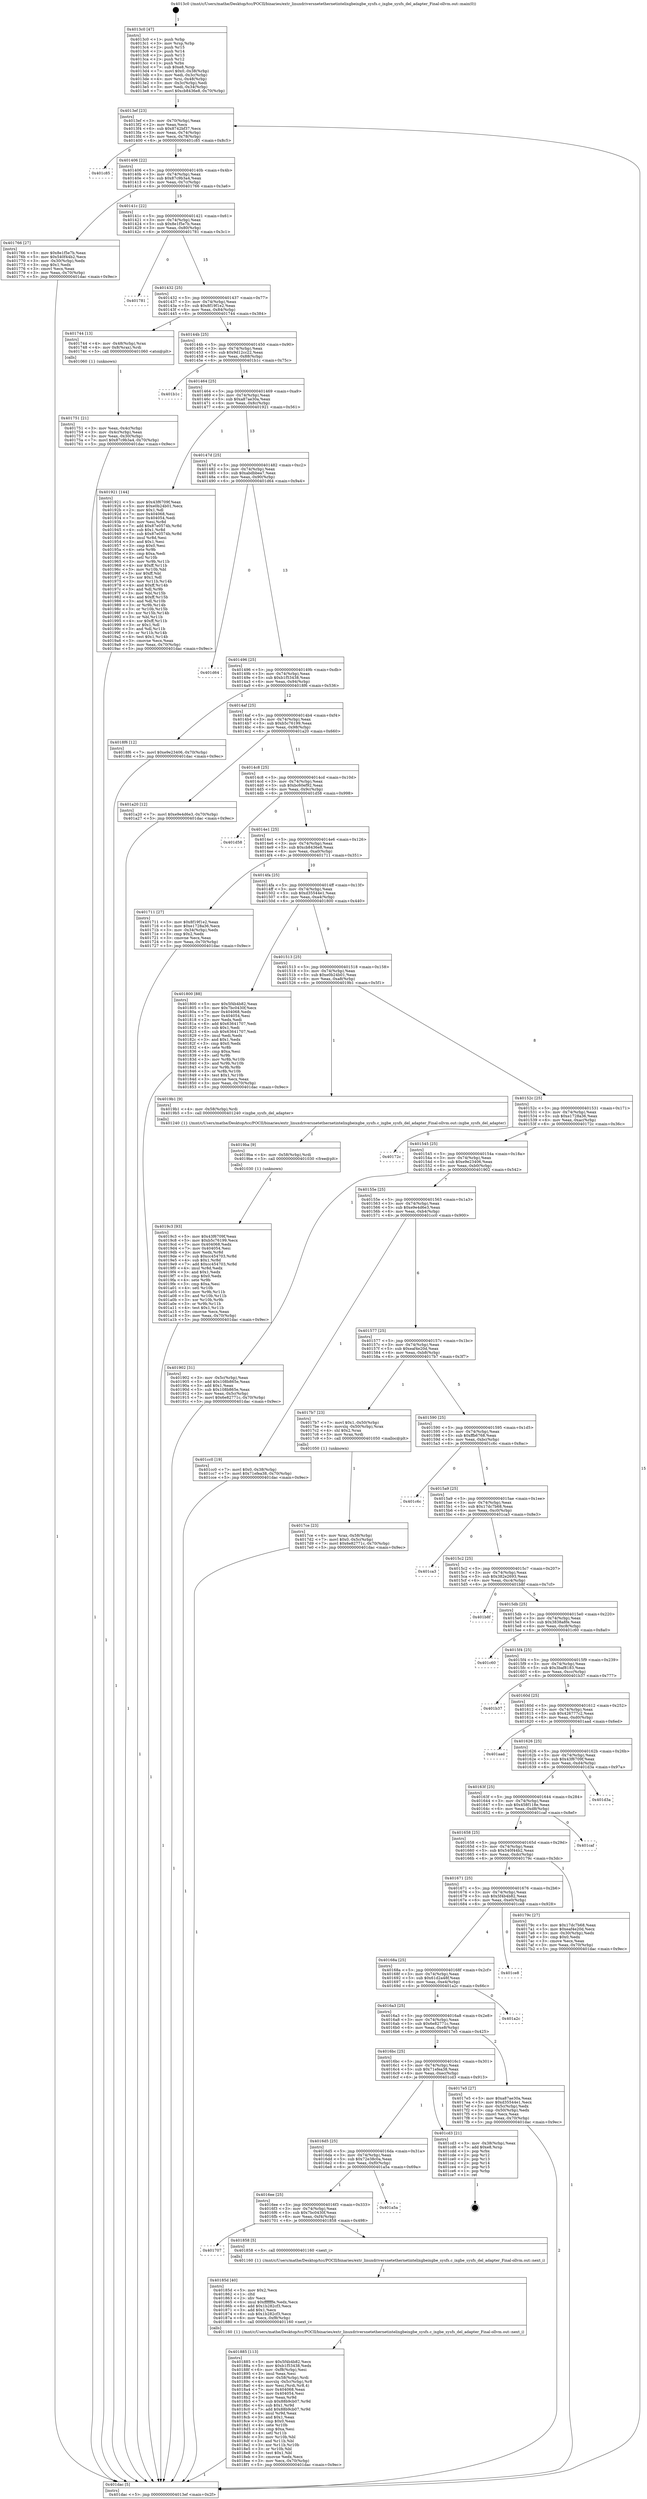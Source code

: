 digraph "0x4013c0" {
  label = "0x4013c0 (/mnt/c/Users/mathe/Desktop/tcc/POCII/binaries/extr_linuxdriversnetethernetintelixgbeixgbe_sysfs.c_ixgbe_sysfs_del_adapter_Final-ollvm.out::main(0))"
  labelloc = "t"
  node[shape=record]

  Entry [label="",width=0.3,height=0.3,shape=circle,fillcolor=black,style=filled]
  "0x4013ef" [label="{
     0x4013ef [23]\l
     | [instrs]\l
     &nbsp;&nbsp;0x4013ef \<+3\>: mov -0x70(%rbp),%eax\l
     &nbsp;&nbsp;0x4013f2 \<+2\>: mov %eax,%ecx\l
     &nbsp;&nbsp;0x4013f4 \<+6\>: sub $0x8742bf37,%ecx\l
     &nbsp;&nbsp;0x4013fa \<+3\>: mov %eax,-0x74(%rbp)\l
     &nbsp;&nbsp;0x4013fd \<+3\>: mov %ecx,-0x78(%rbp)\l
     &nbsp;&nbsp;0x401400 \<+6\>: je 0000000000401c85 \<main+0x8c5\>\l
  }"]
  "0x401c85" [label="{
     0x401c85\l
  }", style=dashed]
  "0x401406" [label="{
     0x401406 [22]\l
     | [instrs]\l
     &nbsp;&nbsp;0x401406 \<+5\>: jmp 000000000040140b \<main+0x4b\>\l
     &nbsp;&nbsp;0x40140b \<+3\>: mov -0x74(%rbp),%eax\l
     &nbsp;&nbsp;0x40140e \<+5\>: sub $0x87c9b3a4,%eax\l
     &nbsp;&nbsp;0x401413 \<+3\>: mov %eax,-0x7c(%rbp)\l
     &nbsp;&nbsp;0x401416 \<+6\>: je 0000000000401766 \<main+0x3a6\>\l
  }"]
  Exit [label="",width=0.3,height=0.3,shape=circle,fillcolor=black,style=filled,peripheries=2]
  "0x401766" [label="{
     0x401766 [27]\l
     | [instrs]\l
     &nbsp;&nbsp;0x401766 \<+5\>: mov $0x8e1f5e7b,%eax\l
     &nbsp;&nbsp;0x40176b \<+5\>: mov $0x540f44b2,%ecx\l
     &nbsp;&nbsp;0x401770 \<+3\>: mov -0x30(%rbp),%edx\l
     &nbsp;&nbsp;0x401773 \<+3\>: cmp $0x1,%edx\l
     &nbsp;&nbsp;0x401776 \<+3\>: cmovl %ecx,%eax\l
     &nbsp;&nbsp;0x401779 \<+3\>: mov %eax,-0x70(%rbp)\l
     &nbsp;&nbsp;0x40177c \<+5\>: jmp 0000000000401dac \<main+0x9ec\>\l
  }"]
  "0x40141c" [label="{
     0x40141c [22]\l
     | [instrs]\l
     &nbsp;&nbsp;0x40141c \<+5\>: jmp 0000000000401421 \<main+0x61\>\l
     &nbsp;&nbsp;0x401421 \<+3\>: mov -0x74(%rbp),%eax\l
     &nbsp;&nbsp;0x401424 \<+5\>: sub $0x8e1f5e7b,%eax\l
     &nbsp;&nbsp;0x401429 \<+3\>: mov %eax,-0x80(%rbp)\l
     &nbsp;&nbsp;0x40142c \<+6\>: je 0000000000401781 \<main+0x3c1\>\l
  }"]
  "0x4019c3" [label="{
     0x4019c3 [93]\l
     | [instrs]\l
     &nbsp;&nbsp;0x4019c3 \<+5\>: mov $0x43f6709f,%eax\l
     &nbsp;&nbsp;0x4019c8 \<+5\>: mov $0xb5c76199,%ecx\l
     &nbsp;&nbsp;0x4019cd \<+7\>: mov 0x404068,%edx\l
     &nbsp;&nbsp;0x4019d4 \<+7\>: mov 0x404054,%esi\l
     &nbsp;&nbsp;0x4019db \<+3\>: mov %edx,%r8d\l
     &nbsp;&nbsp;0x4019de \<+7\>: sub $0xcc454703,%r8d\l
     &nbsp;&nbsp;0x4019e5 \<+4\>: sub $0x1,%r8d\l
     &nbsp;&nbsp;0x4019e9 \<+7\>: add $0xcc454703,%r8d\l
     &nbsp;&nbsp;0x4019f0 \<+4\>: imul %r8d,%edx\l
     &nbsp;&nbsp;0x4019f4 \<+3\>: and $0x1,%edx\l
     &nbsp;&nbsp;0x4019f7 \<+3\>: cmp $0x0,%edx\l
     &nbsp;&nbsp;0x4019fa \<+4\>: sete %r9b\l
     &nbsp;&nbsp;0x4019fe \<+3\>: cmp $0xa,%esi\l
     &nbsp;&nbsp;0x401a01 \<+4\>: setl %r10b\l
     &nbsp;&nbsp;0x401a05 \<+3\>: mov %r9b,%r11b\l
     &nbsp;&nbsp;0x401a08 \<+3\>: and %r10b,%r11b\l
     &nbsp;&nbsp;0x401a0b \<+3\>: xor %r10b,%r9b\l
     &nbsp;&nbsp;0x401a0e \<+3\>: or %r9b,%r11b\l
     &nbsp;&nbsp;0x401a11 \<+4\>: test $0x1,%r11b\l
     &nbsp;&nbsp;0x401a15 \<+3\>: cmovne %ecx,%eax\l
     &nbsp;&nbsp;0x401a18 \<+3\>: mov %eax,-0x70(%rbp)\l
     &nbsp;&nbsp;0x401a1b \<+5\>: jmp 0000000000401dac \<main+0x9ec\>\l
  }"]
  "0x401781" [label="{
     0x401781\l
  }", style=dashed]
  "0x401432" [label="{
     0x401432 [25]\l
     | [instrs]\l
     &nbsp;&nbsp;0x401432 \<+5\>: jmp 0000000000401437 \<main+0x77\>\l
     &nbsp;&nbsp;0x401437 \<+3\>: mov -0x74(%rbp),%eax\l
     &nbsp;&nbsp;0x40143a \<+5\>: sub $0x8f19f1e2,%eax\l
     &nbsp;&nbsp;0x40143f \<+6\>: mov %eax,-0x84(%rbp)\l
     &nbsp;&nbsp;0x401445 \<+6\>: je 0000000000401744 \<main+0x384\>\l
  }"]
  "0x4019ba" [label="{
     0x4019ba [9]\l
     | [instrs]\l
     &nbsp;&nbsp;0x4019ba \<+4\>: mov -0x58(%rbp),%rdi\l
     &nbsp;&nbsp;0x4019be \<+5\>: call 0000000000401030 \<free@plt\>\l
     | [calls]\l
     &nbsp;&nbsp;0x401030 \{1\} (unknown)\l
  }"]
  "0x401744" [label="{
     0x401744 [13]\l
     | [instrs]\l
     &nbsp;&nbsp;0x401744 \<+4\>: mov -0x48(%rbp),%rax\l
     &nbsp;&nbsp;0x401748 \<+4\>: mov 0x8(%rax),%rdi\l
     &nbsp;&nbsp;0x40174c \<+5\>: call 0000000000401060 \<atoi@plt\>\l
     | [calls]\l
     &nbsp;&nbsp;0x401060 \{1\} (unknown)\l
  }"]
  "0x40144b" [label="{
     0x40144b [25]\l
     | [instrs]\l
     &nbsp;&nbsp;0x40144b \<+5\>: jmp 0000000000401450 \<main+0x90\>\l
     &nbsp;&nbsp;0x401450 \<+3\>: mov -0x74(%rbp),%eax\l
     &nbsp;&nbsp;0x401453 \<+5\>: sub $0x9d12cc22,%eax\l
     &nbsp;&nbsp;0x401458 \<+6\>: mov %eax,-0x88(%rbp)\l
     &nbsp;&nbsp;0x40145e \<+6\>: je 0000000000401b1c \<main+0x75c\>\l
  }"]
  "0x401885" [label="{
     0x401885 [113]\l
     | [instrs]\l
     &nbsp;&nbsp;0x401885 \<+5\>: mov $0x5f4b4b82,%ecx\l
     &nbsp;&nbsp;0x40188a \<+5\>: mov $0xb1f53438,%edx\l
     &nbsp;&nbsp;0x40188f \<+6\>: mov -0xf8(%rbp),%esi\l
     &nbsp;&nbsp;0x401895 \<+3\>: imul %eax,%esi\l
     &nbsp;&nbsp;0x401898 \<+4\>: mov -0x58(%rbp),%rdi\l
     &nbsp;&nbsp;0x40189c \<+4\>: movslq -0x5c(%rbp),%r8\l
     &nbsp;&nbsp;0x4018a0 \<+4\>: mov %esi,(%rdi,%r8,4)\l
     &nbsp;&nbsp;0x4018a4 \<+7\>: mov 0x404068,%eax\l
     &nbsp;&nbsp;0x4018ab \<+7\>: mov 0x404054,%esi\l
     &nbsp;&nbsp;0x4018b2 \<+3\>: mov %eax,%r9d\l
     &nbsp;&nbsp;0x4018b5 \<+7\>: sub $0x88b9cb07,%r9d\l
     &nbsp;&nbsp;0x4018bc \<+4\>: sub $0x1,%r9d\l
     &nbsp;&nbsp;0x4018c0 \<+7\>: add $0x88b9cb07,%r9d\l
     &nbsp;&nbsp;0x4018c7 \<+4\>: imul %r9d,%eax\l
     &nbsp;&nbsp;0x4018cb \<+3\>: and $0x1,%eax\l
     &nbsp;&nbsp;0x4018ce \<+3\>: cmp $0x0,%eax\l
     &nbsp;&nbsp;0x4018d1 \<+4\>: sete %r10b\l
     &nbsp;&nbsp;0x4018d5 \<+3\>: cmp $0xa,%esi\l
     &nbsp;&nbsp;0x4018d8 \<+4\>: setl %r11b\l
     &nbsp;&nbsp;0x4018dc \<+3\>: mov %r10b,%bl\l
     &nbsp;&nbsp;0x4018df \<+3\>: and %r11b,%bl\l
     &nbsp;&nbsp;0x4018e2 \<+3\>: xor %r11b,%r10b\l
     &nbsp;&nbsp;0x4018e5 \<+3\>: or %r10b,%bl\l
     &nbsp;&nbsp;0x4018e8 \<+3\>: test $0x1,%bl\l
     &nbsp;&nbsp;0x4018eb \<+3\>: cmovne %edx,%ecx\l
     &nbsp;&nbsp;0x4018ee \<+3\>: mov %ecx,-0x70(%rbp)\l
     &nbsp;&nbsp;0x4018f1 \<+5\>: jmp 0000000000401dac \<main+0x9ec\>\l
  }"]
  "0x401b1c" [label="{
     0x401b1c\l
  }", style=dashed]
  "0x401464" [label="{
     0x401464 [25]\l
     | [instrs]\l
     &nbsp;&nbsp;0x401464 \<+5\>: jmp 0000000000401469 \<main+0xa9\>\l
     &nbsp;&nbsp;0x401469 \<+3\>: mov -0x74(%rbp),%eax\l
     &nbsp;&nbsp;0x40146c \<+5\>: sub $0xa87ae30a,%eax\l
     &nbsp;&nbsp;0x401471 \<+6\>: mov %eax,-0x8c(%rbp)\l
     &nbsp;&nbsp;0x401477 \<+6\>: je 0000000000401921 \<main+0x561\>\l
  }"]
  "0x40185d" [label="{
     0x40185d [40]\l
     | [instrs]\l
     &nbsp;&nbsp;0x40185d \<+5\>: mov $0x2,%ecx\l
     &nbsp;&nbsp;0x401862 \<+1\>: cltd\l
     &nbsp;&nbsp;0x401863 \<+2\>: idiv %ecx\l
     &nbsp;&nbsp;0x401865 \<+6\>: imul $0xfffffffe,%edx,%ecx\l
     &nbsp;&nbsp;0x40186b \<+6\>: add $0x1b282cf3,%ecx\l
     &nbsp;&nbsp;0x401871 \<+3\>: add $0x1,%ecx\l
     &nbsp;&nbsp;0x401874 \<+6\>: sub $0x1b282cf3,%ecx\l
     &nbsp;&nbsp;0x40187a \<+6\>: mov %ecx,-0xf8(%rbp)\l
     &nbsp;&nbsp;0x401880 \<+5\>: call 0000000000401160 \<next_i\>\l
     | [calls]\l
     &nbsp;&nbsp;0x401160 \{1\} (/mnt/c/Users/mathe/Desktop/tcc/POCII/binaries/extr_linuxdriversnetethernetintelixgbeixgbe_sysfs.c_ixgbe_sysfs_del_adapter_Final-ollvm.out::next_i)\l
  }"]
  "0x401921" [label="{
     0x401921 [144]\l
     | [instrs]\l
     &nbsp;&nbsp;0x401921 \<+5\>: mov $0x43f6709f,%eax\l
     &nbsp;&nbsp;0x401926 \<+5\>: mov $0xe0b24b01,%ecx\l
     &nbsp;&nbsp;0x40192b \<+2\>: mov $0x1,%dl\l
     &nbsp;&nbsp;0x40192d \<+7\>: mov 0x404068,%esi\l
     &nbsp;&nbsp;0x401934 \<+7\>: mov 0x404054,%edi\l
     &nbsp;&nbsp;0x40193b \<+3\>: mov %esi,%r8d\l
     &nbsp;&nbsp;0x40193e \<+7\>: add $0x87e0574b,%r8d\l
     &nbsp;&nbsp;0x401945 \<+4\>: sub $0x1,%r8d\l
     &nbsp;&nbsp;0x401949 \<+7\>: sub $0x87e0574b,%r8d\l
     &nbsp;&nbsp;0x401950 \<+4\>: imul %r8d,%esi\l
     &nbsp;&nbsp;0x401954 \<+3\>: and $0x1,%esi\l
     &nbsp;&nbsp;0x401957 \<+3\>: cmp $0x0,%esi\l
     &nbsp;&nbsp;0x40195a \<+4\>: sete %r9b\l
     &nbsp;&nbsp;0x40195e \<+3\>: cmp $0xa,%edi\l
     &nbsp;&nbsp;0x401961 \<+4\>: setl %r10b\l
     &nbsp;&nbsp;0x401965 \<+3\>: mov %r9b,%r11b\l
     &nbsp;&nbsp;0x401968 \<+4\>: xor $0xff,%r11b\l
     &nbsp;&nbsp;0x40196c \<+3\>: mov %r10b,%bl\l
     &nbsp;&nbsp;0x40196f \<+3\>: xor $0xff,%bl\l
     &nbsp;&nbsp;0x401972 \<+3\>: xor $0x1,%dl\l
     &nbsp;&nbsp;0x401975 \<+3\>: mov %r11b,%r14b\l
     &nbsp;&nbsp;0x401978 \<+4\>: and $0xff,%r14b\l
     &nbsp;&nbsp;0x40197c \<+3\>: and %dl,%r9b\l
     &nbsp;&nbsp;0x40197f \<+3\>: mov %bl,%r15b\l
     &nbsp;&nbsp;0x401982 \<+4\>: and $0xff,%r15b\l
     &nbsp;&nbsp;0x401986 \<+3\>: and %dl,%r10b\l
     &nbsp;&nbsp;0x401989 \<+3\>: or %r9b,%r14b\l
     &nbsp;&nbsp;0x40198c \<+3\>: or %r10b,%r15b\l
     &nbsp;&nbsp;0x40198f \<+3\>: xor %r15b,%r14b\l
     &nbsp;&nbsp;0x401992 \<+3\>: or %bl,%r11b\l
     &nbsp;&nbsp;0x401995 \<+4\>: xor $0xff,%r11b\l
     &nbsp;&nbsp;0x401999 \<+3\>: or $0x1,%dl\l
     &nbsp;&nbsp;0x40199c \<+3\>: and %dl,%r11b\l
     &nbsp;&nbsp;0x40199f \<+3\>: or %r11b,%r14b\l
     &nbsp;&nbsp;0x4019a2 \<+4\>: test $0x1,%r14b\l
     &nbsp;&nbsp;0x4019a6 \<+3\>: cmovne %ecx,%eax\l
     &nbsp;&nbsp;0x4019a9 \<+3\>: mov %eax,-0x70(%rbp)\l
     &nbsp;&nbsp;0x4019ac \<+5\>: jmp 0000000000401dac \<main+0x9ec\>\l
  }"]
  "0x40147d" [label="{
     0x40147d [25]\l
     | [instrs]\l
     &nbsp;&nbsp;0x40147d \<+5\>: jmp 0000000000401482 \<main+0xc2\>\l
     &nbsp;&nbsp;0x401482 \<+3\>: mov -0x74(%rbp),%eax\l
     &nbsp;&nbsp;0x401485 \<+5\>: sub $0xabdbbea7,%eax\l
     &nbsp;&nbsp;0x40148a \<+6\>: mov %eax,-0x90(%rbp)\l
     &nbsp;&nbsp;0x401490 \<+6\>: je 0000000000401d64 \<main+0x9a4\>\l
  }"]
  "0x401707" [label="{
     0x401707\l
  }", style=dashed]
  "0x401d64" [label="{
     0x401d64\l
  }", style=dashed]
  "0x401496" [label="{
     0x401496 [25]\l
     | [instrs]\l
     &nbsp;&nbsp;0x401496 \<+5\>: jmp 000000000040149b \<main+0xdb\>\l
     &nbsp;&nbsp;0x40149b \<+3\>: mov -0x74(%rbp),%eax\l
     &nbsp;&nbsp;0x40149e \<+5\>: sub $0xb1f53438,%eax\l
     &nbsp;&nbsp;0x4014a3 \<+6\>: mov %eax,-0x94(%rbp)\l
     &nbsp;&nbsp;0x4014a9 \<+6\>: je 00000000004018f6 \<main+0x536\>\l
  }"]
  "0x401858" [label="{
     0x401858 [5]\l
     | [instrs]\l
     &nbsp;&nbsp;0x401858 \<+5\>: call 0000000000401160 \<next_i\>\l
     | [calls]\l
     &nbsp;&nbsp;0x401160 \{1\} (/mnt/c/Users/mathe/Desktop/tcc/POCII/binaries/extr_linuxdriversnetethernetintelixgbeixgbe_sysfs.c_ixgbe_sysfs_del_adapter_Final-ollvm.out::next_i)\l
  }"]
  "0x4018f6" [label="{
     0x4018f6 [12]\l
     | [instrs]\l
     &nbsp;&nbsp;0x4018f6 \<+7\>: movl $0xe9e23406,-0x70(%rbp)\l
     &nbsp;&nbsp;0x4018fd \<+5\>: jmp 0000000000401dac \<main+0x9ec\>\l
  }"]
  "0x4014af" [label="{
     0x4014af [25]\l
     | [instrs]\l
     &nbsp;&nbsp;0x4014af \<+5\>: jmp 00000000004014b4 \<main+0xf4\>\l
     &nbsp;&nbsp;0x4014b4 \<+3\>: mov -0x74(%rbp),%eax\l
     &nbsp;&nbsp;0x4014b7 \<+5\>: sub $0xb5c76199,%eax\l
     &nbsp;&nbsp;0x4014bc \<+6\>: mov %eax,-0x98(%rbp)\l
     &nbsp;&nbsp;0x4014c2 \<+6\>: je 0000000000401a20 \<main+0x660\>\l
  }"]
  "0x4016ee" [label="{
     0x4016ee [25]\l
     | [instrs]\l
     &nbsp;&nbsp;0x4016ee \<+5\>: jmp 00000000004016f3 \<main+0x333\>\l
     &nbsp;&nbsp;0x4016f3 \<+3\>: mov -0x74(%rbp),%eax\l
     &nbsp;&nbsp;0x4016f6 \<+5\>: sub $0x7bc0430f,%eax\l
     &nbsp;&nbsp;0x4016fb \<+6\>: mov %eax,-0xf4(%rbp)\l
     &nbsp;&nbsp;0x401701 \<+6\>: je 0000000000401858 \<main+0x498\>\l
  }"]
  "0x401a20" [label="{
     0x401a20 [12]\l
     | [instrs]\l
     &nbsp;&nbsp;0x401a20 \<+7\>: movl $0xe9e4d6e3,-0x70(%rbp)\l
     &nbsp;&nbsp;0x401a27 \<+5\>: jmp 0000000000401dac \<main+0x9ec\>\l
  }"]
  "0x4014c8" [label="{
     0x4014c8 [25]\l
     | [instrs]\l
     &nbsp;&nbsp;0x4014c8 \<+5\>: jmp 00000000004014cd \<main+0x10d\>\l
     &nbsp;&nbsp;0x4014cd \<+3\>: mov -0x74(%rbp),%eax\l
     &nbsp;&nbsp;0x4014d0 \<+5\>: sub $0xbc60ef92,%eax\l
     &nbsp;&nbsp;0x4014d5 \<+6\>: mov %eax,-0x9c(%rbp)\l
     &nbsp;&nbsp;0x4014db \<+6\>: je 0000000000401d58 \<main+0x998\>\l
  }"]
  "0x401a5a" [label="{
     0x401a5a\l
  }", style=dashed]
  "0x401d58" [label="{
     0x401d58\l
  }", style=dashed]
  "0x4014e1" [label="{
     0x4014e1 [25]\l
     | [instrs]\l
     &nbsp;&nbsp;0x4014e1 \<+5\>: jmp 00000000004014e6 \<main+0x126\>\l
     &nbsp;&nbsp;0x4014e6 \<+3\>: mov -0x74(%rbp),%eax\l
     &nbsp;&nbsp;0x4014e9 \<+5\>: sub $0xcb8436e8,%eax\l
     &nbsp;&nbsp;0x4014ee \<+6\>: mov %eax,-0xa0(%rbp)\l
     &nbsp;&nbsp;0x4014f4 \<+6\>: je 0000000000401711 \<main+0x351\>\l
  }"]
  "0x4016d5" [label="{
     0x4016d5 [25]\l
     | [instrs]\l
     &nbsp;&nbsp;0x4016d5 \<+5\>: jmp 00000000004016da \<main+0x31a\>\l
     &nbsp;&nbsp;0x4016da \<+3\>: mov -0x74(%rbp),%eax\l
     &nbsp;&nbsp;0x4016dd \<+5\>: sub $0x72e38c0a,%eax\l
     &nbsp;&nbsp;0x4016e2 \<+6\>: mov %eax,-0xf0(%rbp)\l
     &nbsp;&nbsp;0x4016e8 \<+6\>: je 0000000000401a5a \<main+0x69a\>\l
  }"]
  "0x401711" [label="{
     0x401711 [27]\l
     | [instrs]\l
     &nbsp;&nbsp;0x401711 \<+5\>: mov $0x8f19f1e2,%eax\l
     &nbsp;&nbsp;0x401716 \<+5\>: mov $0xe1728a36,%ecx\l
     &nbsp;&nbsp;0x40171b \<+3\>: mov -0x34(%rbp),%edx\l
     &nbsp;&nbsp;0x40171e \<+3\>: cmp $0x2,%edx\l
     &nbsp;&nbsp;0x401721 \<+3\>: cmovne %ecx,%eax\l
     &nbsp;&nbsp;0x401724 \<+3\>: mov %eax,-0x70(%rbp)\l
     &nbsp;&nbsp;0x401727 \<+5\>: jmp 0000000000401dac \<main+0x9ec\>\l
  }"]
  "0x4014fa" [label="{
     0x4014fa [25]\l
     | [instrs]\l
     &nbsp;&nbsp;0x4014fa \<+5\>: jmp 00000000004014ff \<main+0x13f\>\l
     &nbsp;&nbsp;0x4014ff \<+3\>: mov -0x74(%rbp),%eax\l
     &nbsp;&nbsp;0x401502 \<+5\>: sub $0xd35544e1,%eax\l
     &nbsp;&nbsp;0x401507 \<+6\>: mov %eax,-0xa4(%rbp)\l
     &nbsp;&nbsp;0x40150d \<+6\>: je 0000000000401800 \<main+0x440\>\l
  }"]
  "0x401dac" [label="{
     0x401dac [5]\l
     | [instrs]\l
     &nbsp;&nbsp;0x401dac \<+5\>: jmp 00000000004013ef \<main+0x2f\>\l
  }"]
  "0x4013c0" [label="{
     0x4013c0 [47]\l
     | [instrs]\l
     &nbsp;&nbsp;0x4013c0 \<+1\>: push %rbp\l
     &nbsp;&nbsp;0x4013c1 \<+3\>: mov %rsp,%rbp\l
     &nbsp;&nbsp;0x4013c4 \<+2\>: push %r15\l
     &nbsp;&nbsp;0x4013c6 \<+2\>: push %r14\l
     &nbsp;&nbsp;0x4013c8 \<+2\>: push %r13\l
     &nbsp;&nbsp;0x4013ca \<+2\>: push %r12\l
     &nbsp;&nbsp;0x4013cc \<+1\>: push %rbx\l
     &nbsp;&nbsp;0x4013cd \<+7\>: sub $0xe8,%rsp\l
     &nbsp;&nbsp;0x4013d4 \<+7\>: movl $0x0,-0x38(%rbp)\l
     &nbsp;&nbsp;0x4013db \<+3\>: mov %edi,-0x3c(%rbp)\l
     &nbsp;&nbsp;0x4013de \<+4\>: mov %rsi,-0x48(%rbp)\l
     &nbsp;&nbsp;0x4013e2 \<+3\>: mov -0x3c(%rbp),%edi\l
     &nbsp;&nbsp;0x4013e5 \<+3\>: mov %edi,-0x34(%rbp)\l
     &nbsp;&nbsp;0x4013e8 \<+7\>: movl $0xcb8436e8,-0x70(%rbp)\l
  }"]
  "0x401751" [label="{
     0x401751 [21]\l
     | [instrs]\l
     &nbsp;&nbsp;0x401751 \<+3\>: mov %eax,-0x4c(%rbp)\l
     &nbsp;&nbsp;0x401754 \<+3\>: mov -0x4c(%rbp),%eax\l
     &nbsp;&nbsp;0x401757 \<+3\>: mov %eax,-0x30(%rbp)\l
     &nbsp;&nbsp;0x40175a \<+7\>: movl $0x87c9b3a4,-0x70(%rbp)\l
     &nbsp;&nbsp;0x401761 \<+5\>: jmp 0000000000401dac \<main+0x9ec\>\l
  }"]
  "0x401cd3" [label="{
     0x401cd3 [21]\l
     | [instrs]\l
     &nbsp;&nbsp;0x401cd3 \<+3\>: mov -0x38(%rbp),%eax\l
     &nbsp;&nbsp;0x401cd6 \<+7\>: add $0xe8,%rsp\l
     &nbsp;&nbsp;0x401cdd \<+1\>: pop %rbx\l
     &nbsp;&nbsp;0x401cde \<+2\>: pop %r12\l
     &nbsp;&nbsp;0x401ce0 \<+2\>: pop %r13\l
     &nbsp;&nbsp;0x401ce2 \<+2\>: pop %r14\l
     &nbsp;&nbsp;0x401ce4 \<+2\>: pop %r15\l
     &nbsp;&nbsp;0x401ce6 \<+1\>: pop %rbp\l
     &nbsp;&nbsp;0x401ce7 \<+1\>: ret\l
  }"]
  "0x401800" [label="{
     0x401800 [88]\l
     | [instrs]\l
     &nbsp;&nbsp;0x401800 \<+5\>: mov $0x5f4b4b82,%eax\l
     &nbsp;&nbsp;0x401805 \<+5\>: mov $0x7bc0430f,%ecx\l
     &nbsp;&nbsp;0x40180a \<+7\>: mov 0x404068,%edx\l
     &nbsp;&nbsp;0x401811 \<+7\>: mov 0x404054,%esi\l
     &nbsp;&nbsp;0x401818 \<+2\>: mov %edx,%edi\l
     &nbsp;&nbsp;0x40181a \<+6\>: add $0x63641707,%edi\l
     &nbsp;&nbsp;0x401820 \<+3\>: sub $0x1,%edi\l
     &nbsp;&nbsp;0x401823 \<+6\>: sub $0x63641707,%edi\l
     &nbsp;&nbsp;0x401829 \<+3\>: imul %edi,%edx\l
     &nbsp;&nbsp;0x40182c \<+3\>: and $0x1,%edx\l
     &nbsp;&nbsp;0x40182f \<+3\>: cmp $0x0,%edx\l
     &nbsp;&nbsp;0x401832 \<+4\>: sete %r8b\l
     &nbsp;&nbsp;0x401836 \<+3\>: cmp $0xa,%esi\l
     &nbsp;&nbsp;0x401839 \<+4\>: setl %r9b\l
     &nbsp;&nbsp;0x40183d \<+3\>: mov %r8b,%r10b\l
     &nbsp;&nbsp;0x401840 \<+3\>: and %r9b,%r10b\l
     &nbsp;&nbsp;0x401843 \<+3\>: xor %r9b,%r8b\l
     &nbsp;&nbsp;0x401846 \<+3\>: or %r8b,%r10b\l
     &nbsp;&nbsp;0x401849 \<+4\>: test $0x1,%r10b\l
     &nbsp;&nbsp;0x40184d \<+3\>: cmovne %ecx,%eax\l
     &nbsp;&nbsp;0x401850 \<+3\>: mov %eax,-0x70(%rbp)\l
     &nbsp;&nbsp;0x401853 \<+5\>: jmp 0000000000401dac \<main+0x9ec\>\l
  }"]
  "0x401513" [label="{
     0x401513 [25]\l
     | [instrs]\l
     &nbsp;&nbsp;0x401513 \<+5\>: jmp 0000000000401518 \<main+0x158\>\l
     &nbsp;&nbsp;0x401518 \<+3\>: mov -0x74(%rbp),%eax\l
     &nbsp;&nbsp;0x40151b \<+5\>: sub $0xe0b24b01,%eax\l
     &nbsp;&nbsp;0x401520 \<+6\>: mov %eax,-0xa8(%rbp)\l
     &nbsp;&nbsp;0x401526 \<+6\>: je 00000000004019b1 \<main+0x5f1\>\l
  }"]
  "0x4016bc" [label="{
     0x4016bc [25]\l
     | [instrs]\l
     &nbsp;&nbsp;0x4016bc \<+5\>: jmp 00000000004016c1 \<main+0x301\>\l
     &nbsp;&nbsp;0x4016c1 \<+3\>: mov -0x74(%rbp),%eax\l
     &nbsp;&nbsp;0x4016c4 \<+5\>: sub $0x71efea38,%eax\l
     &nbsp;&nbsp;0x4016c9 \<+6\>: mov %eax,-0xec(%rbp)\l
     &nbsp;&nbsp;0x4016cf \<+6\>: je 0000000000401cd3 \<main+0x913\>\l
  }"]
  "0x4019b1" [label="{
     0x4019b1 [9]\l
     | [instrs]\l
     &nbsp;&nbsp;0x4019b1 \<+4\>: mov -0x58(%rbp),%rdi\l
     &nbsp;&nbsp;0x4019b5 \<+5\>: call 0000000000401240 \<ixgbe_sysfs_del_adapter\>\l
     | [calls]\l
     &nbsp;&nbsp;0x401240 \{1\} (/mnt/c/Users/mathe/Desktop/tcc/POCII/binaries/extr_linuxdriversnetethernetintelixgbeixgbe_sysfs.c_ixgbe_sysfs_del_adapter_Final-ollvm.out::ixgbe_sysfs_del_adapter)\l
  }"]
  "0x40152c" [label="{
     0x40152c [25]\l
     | [instrs]\l
     &nbsp;&nbsp;0x40152c \<+5\>: jmp 0000000000401531 \<main+0x171\>\l
     &nbsp;&nbsp;0x401531 \<+3\>: mov -0x74(%rbp),%eax\l
     &nbsp;&nbsp;0x401534 \<+5\>: sub $0xe1728a36,%eax\l
     &nbsp;&nbsp;0x401539 \<+6\>: mov %eax,-0xac(%rbp)\l
     &nbsp;&nbsp;0x40153f \<+6\>: je 000000000040172c \<main+0x36c\>\l
  }"]
  "0x4017e5" [label="{
     0x4017e5 [27]\l
     | [instrs]\l
     &nbsp;&nbsp;0x4017e5 \<+5\>: mov $0xa87ae30a,%eax\l
     &nbsp;&nbsp;0x4017ea \<+5\>: mov $0xd35544e1,%ecx\l
     &nbsp;&nbsp;0x4017ef \<+3\>: mov -0x5c(%rbp),%edx\l
     &nbsp;&nbsp;0x4017f2 \<+3\>: cmp -0x50(%rbp),%edx\l
     &nbsp;&nbsp;0x4017f5 \<+3\>: cmovl %ecx,%eax\l
     &nbsp;&nbsp;0x4017f8 \<+3\>: mov %eax,-0x70(%rbp)\l
     &nbsp;&nbsp;0x4017fb \<+5\>: jmp 0000000000401dac \<main+0x9ec\>\l
  }"]
  "0x40172c" [label="{
     0x40172c\l
  }", style=dashed]
  "0x401545" [label="{
     0x401545 [25]\l
     | [instrs]\l
     &nbsp;&nbsp;0x401545 \<+5\>: jmp 000000000040154a \<main+0x18a\>\l
     &nbsp;&nbsp;0x40154a \<+3\>: mov -0x74(%rbp),%eax\l
     &nbsp;&nbsp;0x40154d \<+5\>: sub $0xe9e23406,%eax\l
     &nbsp;&nbsp;0x401552 \<+6\>: mov %eax,-0xb0(%rbp)\l
     &nbsp;&nbsp;0x401558 \<+6\>: je 0000000000401902 \<main+0x542\>\l
  }"]
  "0x4016a3" [label="{
     0x4016a3 [25]\l
     | [instrs]\l
     &nbsp;&nbsp;0x4016a3 \<+5\>: jmp 00000000004016a8 \<main+0x2e8\>\l
     &nbsp;&nbsp;0x4016a8 \<+3\>: mov -0x74(%rbp),%eax\l
     &nbsp;&nbsp;0x4016ab \<+5\>: sub $0x6e82771c,%eax\l
     &nbsp;&nbsp;0x4016b0 \<+6\>: mov %eax,-0xe8(%rbp)\l
     &nbsp;&nbsp;0x4016b6 \<+6\>: je 00000000004017e5 \<main+0x425\>\l
  }"]
  "0x401902" [label="{
     0x401902 [31]\l
     | [instrs]\l
     &nbsp;&nbsp;0x401902 \<+3\>: mov -0x5c(%rbp),%eax\l
     &nbsp;&nbsp;0x401905 \<+5\>: add $0x108b865e,%eax\l
     &nbsp;&nbsp;0x40190a \<+3\>: add $0x1,%eax\l
     &nbsp;&nbsp;0x40190d \<+5\>: sub $0x108b865e,%eax\l
     &nbsp;&nbsp;0x401912 \<+3\>: mov %eax,-0x5c(%rbp)\l
     &nbsp;&nbsp;0x401915 \<+7\>: movl $0x6e82771c,-0x70(%rbp)\l
     &nbsp;&nbsp;0x40191c \<+5\>: jmp 0000000000401dac \<main+0x9ec\>\l
  }"]
  "0x40155e" [label="{
     0x40155e [25]\l
     | [instrs]\l
     &nbsp;&nbsp;0x40155e \<+5\>: jmp 0000000000401563 \<main+0x1a3\>\l
     &nbsp;&nbsp;0x401563 \<+3\>: mov -0x74(%rbp),%eax\l
     &nbsp;&nbsp;0x401566 \<+5\>: sub $0xe9e4d6e3,%eax\l
     &nbsp;&nbsp;0x40156b \<+6\>: mov %eax,-0xb4(%rbp)\l
     &nbsp;&nbsp;0x401571 \<+6\>: je 0000000000401cc0 \<main+0x900\>\l
  }"]
  "0x401a2c" [label="{
     0x401a2c\l
  }", style=dashed]
  "0x401cc0" [label="{
     0x401cc0 [19]\l
     | [instrs]\l
     &nbsp;&nbsp;0x401cc0 \<+7\>: movl $0x0,-0x38(%rbp)\l
     &nbsp;&nbsp;0x401cc7 \<+7\>: movl $0x71efea38,-0x70(%rbp)\l
     &nbsp;&nbsp;0x401cce \<+5\>: jmp 0000000000401dac \<main+0x9ec\>\l
  }"]
  "0x401577" [label="{
     0x401577 [25]\l
     | [instrs]\l
     &nbsp;&nbsp;0x401577 \<+5\>: jmp 000000000040157c \<main+0x1bc\>\l
     &nbsp;&nbsp;0x40157c \<+3\>: mov -0x74(%rbp),%eax\l
     &nbsp;&nbsp;0x40157f \<+5\>: sub $0xeaf4e20d,%eax\l
     &nbsp;&nbsp;0x401584 \<+6\>: mov %eax,-0xb8(%rbp)\l
     &nbsp;&nbsp;0x40158a \<+6\>: je 00000000004017b7 \<main+0x3f7\>\l
  }"]
  "0x40168a" [label="{
     0x40168a [25]\l
     | [instrs]\l
     &nbsp;&nbsp;0x40168a \<+5\>: jmp 000000000040168f \<main+0x2cf\>\l
     &nbsp;&nbsp;0x40168f \<+3\>: mov -0x74(%rbp),%eax\l
     &nbsp;&nbsp;0x401692 \<+5\>: sub $0x61d2a48f,%eax\l
     &nbsp;&nbsp;0x401697 \<+6\>: mov %eax,-0xe4(%rbp)\l
     &nbsp;&nbsp;0x40169d \<+6\>: je 0000000000401a2c \<main+0x66c\>\l
  }"]
  "0x4017b7" [label="{
     0x4017b7 [23]\l
     | [instrs]\l
     &nbsp;&nbsp;0x4017b7 \<+7\>: movl $0x1,-0x50(%rbp)\l
     &nbsp;&nbsp;0x4017be \<+4\>: movslq -0x50(%rbp),%rax\l
     &nbsp;&nbsp;0x4017c2 \<+4\>: shl $0x2,%rax\l
     &nbsp;&nbsp;0x4017c6 \<+3\>: mov %rax,%rdi\l
     &nbsp;&nbsp;0x4017c9 \<+5\>: call 0000000000401050 \<malloc@plt\>\l
     | [calls]\l
     &nbsp;&nbsp;0x401050 \{1\} (unknown)\l
  }"]
  "0x401590" [label="{
     0x401590 [25]\l
     | [instrs]\l
     &nbsp;&nbsp;0x401590 \<+5\>: jmp 0000000000401595 \<main+0x1d5\>\l
     &nbsp;&nbsp;0x401595 \<+3\>: mov -0x74(%rbp),%eax\l
     &nbsp;&nbsp;0x401598 \<+5\>: sub $0xffb6768,%eax\l
     &nbsp;&nbsp;0x40159d \<+6\>: mov %eax,-0xbc(%rbp)\l
     &nbsp;&nbsp;0x4015a3 \<+6\>: je 0000000000401c6c \<main+0x8ac\>\l
  }"]
  "0x401ce8" [label="{
     0x401ce8\l
  }", style=dashed]
  "0x401c6c" [label="{
     0x401c6c\l
  }", style=dashed]
  "0x4015a9" [label="{
     0x4015a9 [25]\l
     | [instrs]\l
     &nbsp;&nbsp;0x4015a9 \<+5\>: jmp 00000000004015ae \<main+0x1ee\>\l
     &nbsp;&nbsp;0x4015ae \<+3\>: mov -0x74(%rbp),%eax\l
     &nbsp;&nbsp;0x4015b1 \<+5\>: sub $0x17dc7b68,%eax\l
     &nbsp;&nbsp;0x4015b6 \<+6\>: mov %eax,-0xc0(%rbp)\l
     &nbsp;&nbsp;0x4015bc \<+6\>: je 0000000000401ca3 \<main+0x8e3\>\l
  }"]
  "0x4017ce" [label="{
     0x4017ce [23]\l
     | [instrs]\l
     &nbsp;&nbsp;0x4017ce \<+4\>: mov %rax,-0x58(%rbp)\l
     &nbsp;&nbsp;0x4017d2 \<+7\>: movl $0x0,-0x5c(%rbp)\l
     &nbsp;&nbsp;0x4017d9 \<+7\>: movl $0x6e82771c,-0x70(%rbp)\l
     &nbsp;&nbsp;0x4017e0 \<+5\>: jmp 0000000000401dac \<main+0x9ec\>\l
  }"]
  "0x401ca3" [label="{
     0x401ca3\l
  }", style=dashed]
  "0x4015c2" [label="{
     0x4015c2 [25]\l
     | [instrs]\l
     &nbsp;&nbsp;0x4015c2 \<+5\>: jmp 00000000004015c7 \<main+0x207\>\l
     &nbsp;&nbsp;0x4015c7 \<+3\>: mov -0x74(%rbp),%eax\l
     &nbsp;&nbsp;0x4015ca \<+5\>: sub $0x382e2693,%eax\l
     &nbsp;&nbsp;0x4015cf \<+6\>: mov %eax,-0xc4(%rbp)\l
     &nbsp;&nbsp;0x4015d5 \<+6\>: je 0000000000401b8f \<main+0x7cf\>\l
  }"]
  "0x401671" [label="{
     0x401671 [25]\l
     | [instrs]\l
     &nbsp;&nbsp;0x401671 \<+5\>: jmp 0000000000401676 \<main+0x2b6\>\l
     &nbsp;&nbsp;0x401676 \<+3\>: mov -0x74(%rbp),%eax\l
     &nbsp;&nbsp;0x401679 \<+5\>: sub $0x5f4b4b82,%eax\l
     &nbsp;&nbsp;0x40167e \<+6\>: mov %eax,-0xe0(%rbp)\l
     &nbsp;&nbsp;0x401684 \<+6\>: je 0000000000401ce8 \<main+0x928\>\l
  }"]
  "0x401b8f" [label="{
     0x401b8f\l
  }", style=dashed]
  "0x4015db" [label="{
     0x4015db [25]\l
     | [instrs]\l
     &nbsp;&nbsp;0x4015db \<+5\>: jmp 00000000004015e0 \<main+0x220\>\l
     &nbsp;&nbsp;0x4015e0 \<+3\>: mov -0x74(%rbp),%eax\l
     &nbsp;&nbsp;0x4015e3 \<+5\>: sub $0x3838a8fe,%eax\l
     &nbsp;&nbsp;0x4015e8 \<+6\>: mov %eax,-0xc8(%rbp)\l
     &nbsp;&nbsp;0x4015ee \<+6\>: je 0000000000401c60 \<main+0x8a0\>\l
  }"]
  "0x40179c" [label="{
     0x40179c [27]\l
     | [instrs]\l
     &nbsp;&nbsp;0x40179c \<+5\>: mov $0x17dc7b68,%eax\l
     &nbsp;&nbsp;0x4017a1 \<+5\>: mov $0xeaf4e20d,%ecx\l
     &nbsp;&nbsp;0x4017a6 \<+3\>: mov -0x30(%rbp),%edx\l
     &nbsp;&nbsp;0x4017a9 \<+3\>: cmp $0x0,%edx\l
     &nbsp;&nbsp;0x4017ac \<+3\>: cmove %ecx,%eax\l
     &nbsp;&nbsp;0x4017af \<+3\>: mov %eax,-0x70(%rbp)\l
     &nbsp;&nbsp;0x4017b2 \<+5\>: jmp 0000000000401dac \<main+0x9ec\>\l
  }"]
  "0x401c60" [label="{
     0x401c60\l
  }", style=dashed]
  "0x4015f4" [label="{
     0x4015f4 [25]\l
     | [instrs]\l
     &nbsp;&nbsp;0x4015f4 \<+5\>: jmp 00000000004015f9 \<main+0x239\>\l
     &nbsp;&nbsp;0x4015f9 \<+3\>: mov -0x74(%rbp),%eax\l
     &nbsp;&nbsp;0x4015fc \<+5\>: sub $0x3baf8183,%eax\l
     &nbsp;&nbsp;0x401601 \<+6\>: mov %eax,-0xcc(%rbp)\l
     &nbsp;&nbsp;0x401607 \<+6\>: je 0000000000401b37 \<main+0x777\>\l
  }"]
  "0x401658" [label="{
     0x401658 [25]\l
     | [instrs]\l
     &nbsp;&nbsp;0x401658 \<+5\>: jmp 000000000040165d \<main+0x29d\>\l
     &nbsp;&nbsp;0x40165d \<+3\>: mov -0x74(%rbp),%eax\l
     &nbsp;&nbsp;0x401660 \<+5\>: sub $0x540f44b2,%eax\l
     &nbsp;&nbsp;0x401665 \<+6\>: mov %eax,-0xdc(%rbp)\l
     &nbsp;&nbsp;0x40166b \<+6\>: je 000000000040179c \<main+0x3dc\>\l
  }"]
  "0x401b37" [label="{
     0x401b37\l
  }", style=dashed]
  "0x40160d" [label="{
     0x40160d [25]\l
     | [instrs]\l
     &nbsp;&nbsp;0x40160d \<+5\>: jmp 0000000000401612 \<main+0x252\>\l
     &nbsp;&nbsp;0x401612 \<+3\>: mov -0x74(%rbp),%eax\l
     &nbsp;&nbsp;0x401615 \<+5\>: sub $0x426777c2,%eax\l
     &nbsp;&nbsp;0x40161a \<+6\>: mov %eax,-0xd0(%rbp)\l
     &nbsp;&nbsp;0x401620 \<+6\>: je 0000000000401aad \<main+0x6ed\>\l
  }"]
  "0x401caf" [label="{
     0x401caf\l
  }", style=dashed]
  "0x401aad" [label="{
     0x401aad\l
  }", style=dashed]
  "0x401626" [label="{
     0x401626 [25]\l
     | [instrs]\l
     &nbsp;&nbsp;0x401626 \<+5\>: jmp 000000000040162b \<main+0x26b\>\l
     &nbsp;&nbsp;0x40162b \<+3\>: mov -0x74(%rbp),%eax\l
     &nbsp;&nbsp;0x40162e \<+5\>: sub $0x43f6709f,%eax\l
     &nbsp;&nbsp;0x401633 \<+6\>: mov %eax,-0xd4(%rbp)\l
     &nbsp;&nbsp;0x401639 \<+6\>: je 0000000000401d3a \<main+0x97a\>\l
  }"]
  "0x40163f" [label="{
     0x40163f [25]\l
     | [instrs]\l
     &nbsp;&nbsp;0x40163f \<+5\>: jmp 0000000000401644 \<main+0x284\>\l
     &nbsp;&nbsp;0x401644 \<+3\>: mov -0x74(%rbp),%eax\l
     &nbsp;&nbsp;0x401647 \<+5\>: sub $0x458f118e,%eax\l
     &nbsp;&nbsp;0x40164c \<+6\>: mov %eax,-0xd8(%rbp)\l
     &nbsp;&nbsp;0x401652 \<+6\>: je 0000000000401caf \<main+0x8ef\>\l
  }"]
  "0x401d3a" [label="{
     0x401d3a\l
  }", style=dashed]
  Entry -> "0x4013c0" [label=" 1"]
  "0x4013ef" -> "0x401c85" [label=" 0"]
  "0x4013ef" -> "0x401406" [label=" 16"]
  "0x401cd3" -> Exit [label=" 1"]
  "0x401406" -> "0x401766" [label=" 1"]
  "0x401406" -> "0x40141c" [label=" 15"]
  "0x401cc0" -> "0x401dac" [label=" 1"]
  "0x40141c" -> "0x401781" [label=" 0"]
  "0x40141c" -> "0x401432" [label=" 15"]
  "0x401a20" -> "0x401dac" [label=" 1"]
  "0x401432" -> "0x401744" [label=" 1"]
  "0x401432" -> "0x40144b" [label=" 14"]
  "0x4019c3" -> "0x401dac" [label=" 1"]
  "0x40144b" -> "0x401b1c" [label=" 0"]
  "0x40144b" -> "0x401464" [label=" 14"]
  "0x4019ba" -> "0x4019c3" [label=" 1"]
  "0x401464" -> "0x401921" [label=" 1"]
  "0x401464" -> "0x40147d" [label=" 13"]
  "0x4019b1" -> "0x4019ba" [label=" 1"]
  "0x40147d" -> "0x401d64" [label=" 0"]
  "0x40147d" -> "0x401496" [label=" 13"]
  "0x401921" -> "0x401dac" [label=" 1"]
  "0x401496" -> "0x4018f6" [label=" 1"]
  "0x401496" -> "0x4014af" [label=" 12"]
  "0x401902" -> "0x401dac" [label=" 1"]
  "0x4014af" -> "0x401a20" [label=" 1"]
  "0x4014af" -> "0x4014c8" [label=" 11"]
  "0x401885" -> "0x401dac" [label=" 1"]
  "0x4014c8" -> "0x401d58" [label=" 0"]
  "0x4014c8" -> "0x4014e1" [label=" 11"]
  "0x40185d" -> "0x401885" [label=" 1"]
  "0x4014e1" -> "0x401711" [label=" 1"]
  "0x4014e1" -> "0x4014fa" [label=" 10"]
  "0x401711" -> "0x401dac" [label=" 1"]
  "0x4013c0" -> "0x4013ef" [label=" 1"]
  "0x401dac" -> "0x4013ef" [label=" 15"]
  "0x401744" -> "0x401751" [label=" 1"]
  "0x401751" -> "0x401dac" [label=" 1"]
  "0x401766" -> "0x401dac" [label=" 1"]
  "0x4016ee" -> "0x401707" [label=" 0"]
  "0x4014fa" -> "0x401800" [label=" 1"]
  "0x4014fa" -> "0x401513" [label=" 9"]
  "0x4016ee" -> "0x401858" [label=" 1"]
  "0x401513" -> "0x4019b1" [label=" 1"]
  "0x401513" -> "0x40152c" [label=" 8"]
  "0x4016d5" -> "0x4016ee" [label=" 1"]
  "0x40152c" -> "0x40172c" [label=" 0"]
  "0x40152c" -> "0x401545" [label=" 8"]
  "0x4016d5" -> "0x401a5a" [label=" 0"]
  "0x401545" -> "0x401902" [label=" 1"]
  "0x401545" -> "0x40155e" [label=" 7"]
  "0x4016bc" -> "0x4016d5" [label=" 1"]
  "0x40155e" -> "0x401cc0" [label=" 1"]
  "0x40155e" -> "0x401577" [label=" 6"]
  "0x4016bc" -> "0x401cd3" [label=" 1"]
  "0x401577" -> "0x4017b7" [label=" 1"]
  "0x401577" -> "0x401590" [label=" 5"]
  "0x401800" -> "0x401dac" [label=" 1"]
  "0x401590" -> "0x401c6c" [label=" 0"]
  "0x401590" -> "0x4015a9" [label=" 5"]
  "0x4017e5" -> "0x401dac" [label=" 2"]
  "0x4015a9" -> "0x401ca3" [label=" 0"]
  "0x4015a9" -> "0x4015c2" [label=" 5"]
  "0x4016a3" -> "0x4017e5" [label=" 2"]
  "0x4015c2" -> "0x401b8f" [label=" 0"]
  "0x4015c2" -> "0x4015db" [label=" 5"]
  "0x401858" -> "0x40185d" [label=" 1"]
  "0x4015db" -> "0x401c60" [label=" 0"]
  "0x4015db" -> "0x4015f4" [label=" 5"]
  "0x40168a" -> "0x4016a3" [label=" 4"]
  "0x4015f4" -> "0x401b37" [label=" 0"]
  "0x4015f4" -> "0x40160d" [label=" 5"]
  "0x4018f6" -> "0x401dac" [label=" 1"]
  "0x40160d" -> "0x401aad" [label=" 0"]
  "0x40160d" -> "0x401626" [label=" 5"]
  "0x401671" -> "0x40168a" [label=" 4"]
  "0x401626" -> "0x401d3a" [label=" 0"]
  "0x401626" -> "0x40163f" [label=" 5"]
  "0x401671" -> "0x401ce8" [label=" 0"]
  "0x40163f" -> "0x401caf" [label=" 0"]
  "0x40163f" -> "0x401658" [label=" 5"]
  "0x40168a" -> "0x401a2c" [label=" 0"]
  "0x401658" -> "0x40179c" [label=" 1"]
  "0x401658" -> "0x401671" [label=" 4"]
  "0x40179c" -> "0x401dac" [label=" 1"]
  "0x4017b7" -> "0x4017ce" [label=" 1"]
  "0x4017ce" -> "0x401dac" [label=" 1"]
  "0x4016a3" -> "0x4016bc" [label=" 2"]
}
